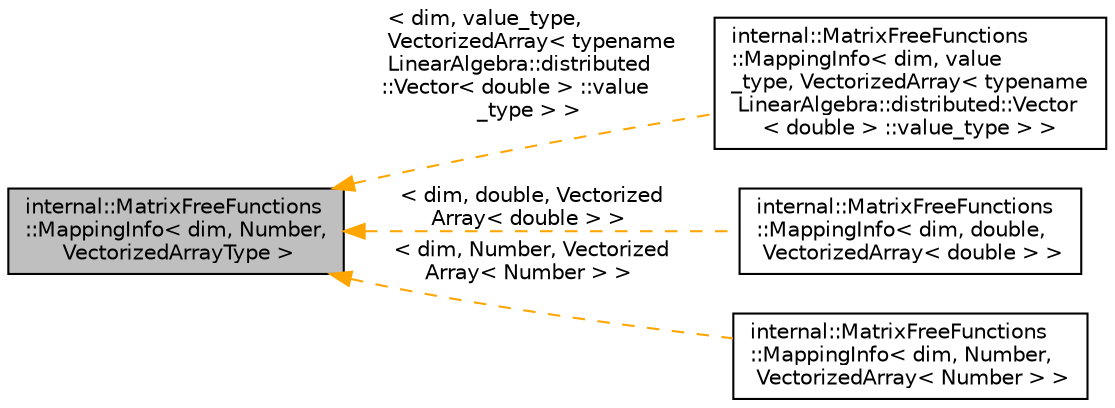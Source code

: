 digraph "internal::MatrixFreeFunctions::MappingInfo&lt; dim, Number, VectorizedArrayType &gt;"
{
 // LATEX_PDF_SIZE
  edge [fontname="Helvetica",fontsize="10",labelfontname="Helvetica",labelfontsize="10"];
  node [fontname="Helvetica",fontsize="10",shape=record];
  rankdir="LR";
  Node1 [label="internal::MatrixFreeFunctions\l::MappingInfo\< dim, Number,\l VectorizedArrayType \>",height=0.2,width=0.4,color="black", fillcolor="grey75", style="filled", fontcolor="black",tooltip=" "];
  Node1 -> Node2 [dir="back",color="orange",fontsize="10",style="dashed",label=" \< dim, value_type,\l VectorizedArray\< typename\l LinearAlgebra::distributed\l::Vector\< double \> ::value\l_type \> \>" ,fontname="Helvetica"];
  Node2 [label="internal::MatrixFreeFunctions\l::MappingInfo\< dim, value\l_type, VectorizedArray\< typename\l LinearAlgebra::distributed::Vector\l\< double \> ::value_type \> \>",height=0.2,width=0.4,color="black", fillcolor="white", style="filled",URL="$structinternal_1_1MatrixFreeFunctions_1_1MappingInfo.html",tooltip=" "];
  Node1 -> Node3 [dir="back",color="orange",fontsize="10",style="dashed",label=" \< dim, double, Vectorized\lArray\< double \> \>" ,fontname="Helvetica"];
  Node3 [label="internal::MatrixFreeFunctions\l::MappingInfo\< dim, double,\l VectorizedArray\< double \> \>",height=0.2,width=0.4,color="black", fillcolor="white", style="filled",URL="$structinternal_1_1MatrixFreeFunctions_1_1MappingInfo.html",tooltip=" "];
  Node1 -> Node4 [dir="back",color="orange",fontsize="10",style="dashed",label=" \< dim, Number, Vectorized\lArray\< Number \> \>" ,fontname="Helvetica"];
  Node4 [label="internal::MatrixFreeFunctions\l::MappingInfo\< dim, Number,\l VectorizedArray\< Number \> \>",height=0.2,width=0.4,color="black", fillcolor="white", style="filled",URL="$structinternal_1_1MatrixFreeFunctions_1_1MappingInfo.html",tooltip=" "];
}
